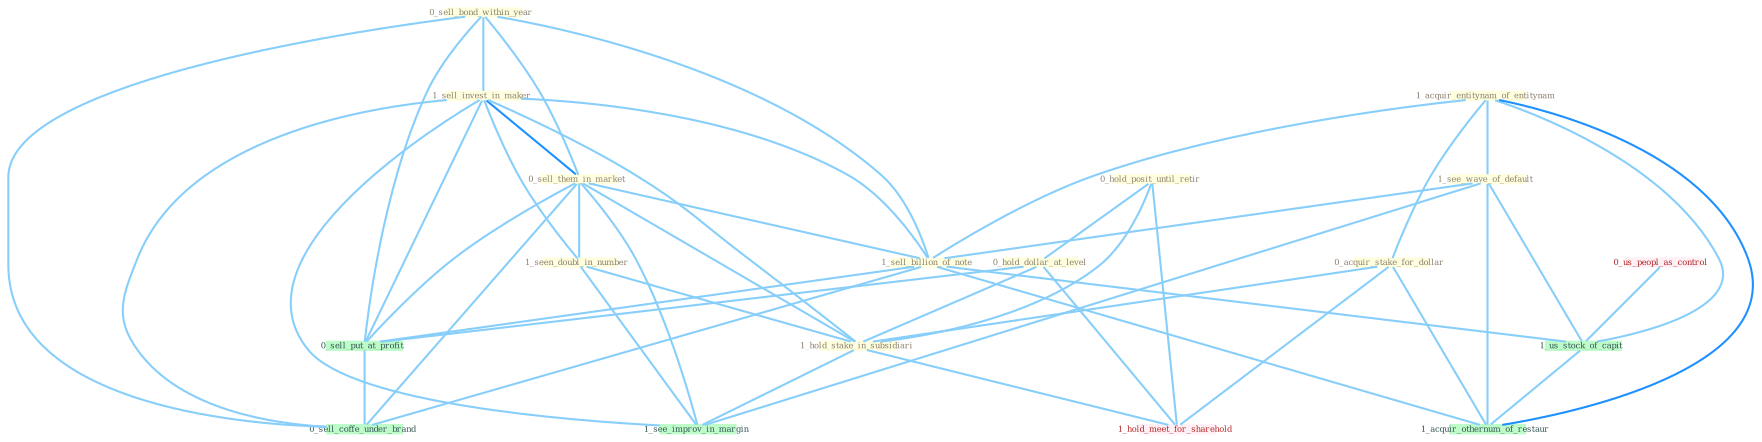 Graph G{ 
    node
    [shape=polygon,style=filled,width=.5,height=.06,color="#BDFCC9",fixedsize=true,fontsize=4,
    fontcolor="#2f4f4f"];
    {node
    [color="#ffffe0", fontcolor="#8b7d6b"] "0_sell_bond_within_year " "1_sell_invest_in_maker " "0_hold_posit_until_retir " "0_sell_them_in_market " "1_acquir_entitynam_of_entitynam " "1_see_wave_of_default " "0_acquir_stake_for_dollar " "1_sell_billion_of_note " "0_hold_dollar_at_level " "1_seen_doubl_in_number " "1_hold_stake_in_subsidiari "}
{node [color="#fff0f5", fontcolor="#b22222"] "0_us_peopl_as_control " "1_hold_meet_for_sharehold "}
edge [color="#B0E2FF"];

	"0_sell_bond_within_year " -- "1_sell_invest_in_maker " [w="1", color="#87cefa" ];
	"0_sell_bond_within_year " -- "0_sell_them_in_market " [w="1", color="#87cefa" ];
	"0_sell_bond_within_year " -- "1_sell_billion_of_note " [w="1", color="#87cefa" ];
	"0_sell_bond_within_year " -- "0_sell_put_at_profit " [w="1", color="#87cefa" ];
	"0_sell_bond_within_year " -- "0_sell_coffe_under_brand " [w="1", color="#87cefa" ];
	"1_sell_invest_in_maker " -- "0_sell_them_in_market " [w="2", color="#1e90ff" , len=0.8];
	"1_sell_invest_in_maker " -- "1_sell_billion_of_note " [w="1", color="#87cefa" ];
	"1_sell_invest_in_maker " -- "1_seen_doubl_in_number " [w="1", color="#87cefa" ];
	"1_sell_invest_in_maker " -- "1_hold_stake_in_subsidiari " [w="1", color="#87cefa" ];
	"1_sell_invest_in_maker " -- "0_sell_put_at_profit " [w="1", color="#87cefa" ];
	"1_sell_invest_in_maker " -- "1_see_improv_in_margin " [w="1", color="#87cefa" ];
	"1_sell_invest_in_maker " -- "0_sell_coffe_under_brand " [w="1", color="#87cefa" ];
	"0_hold_posit_until_retir " -- "0_hold_dollar_at_level " [w="1", color="#87cefa" ];
	"0_hold_posit_until_retir " -- "1_hold_stake_in_subsidiari " [w="1", color="#87cefa" ];
	"0_hold_posit_until_retir " -- "1_hold_meet_for_sharehold " [w="1", color="#87cefa" ];
	"0_sell_them_in_market " -- "1_sell_billion_of_note " [w="1", color="#87cefa" ];
	"0_sell_them_in_market " -- "1_seen_doubl_in_number " [w="1", color="#87cefa" ];
	"0_sell_them_in_market " -- "1_hold_stake_in_subsidiari " [w="1", color="#87cefa" ];
	"0_sell_them_in_market " -- "0_sell_put_at_profit " [w="1", color="#87cefa" ];
	"0_sell_them_in_market " -- "1_see_improv_in_margin " [w="1", color="#87cefa" ];
	"0_sell_them_in_market " -- "0_sell_coffe_under_brand " [w="1", color="#87cefa" ];
	"1_acquir_entitynam_of_entitynam " -- "1_see_wave_of_default " [w="1", color="#87cefa" ];
	"1_acquir_entitynam_of_entitynam " -- "0_acquir_stake_for_dollar " [w="1", color="#87cefa" ];
	"1_acquir_entitynam_of_entitynam " -- "1_sell_billion_of_note " [w="1", color="#87cefa" ];
	"1_acquir_entitynam_of_entitynam " -- "1_us_stock_of_capit " [w="1", color="#87cefa" ];
	"1_acquir_entitynam_of_entitynam " -- "1_acquir_othernum_of_restaur " [w="2", color="#1e90ff" , len=0.8];
	"1_see_wave_of_default " -- "1_sell_billion_of_note " [w="1", color="#87cefa" ];
	"1_see_wave_of_default " -- "1_us_stock_of_capit " [w="1", color="#87cefa" ];
	"1_see_wave_of_default " -- "1_see_improv_in_margin " [w="1", color="#87cefa" ];
	"1_see_wave_of_default " -- "1_acquir_othernum_of_restaur " [w="1", color="#87cefa" ];
	"0_acquir_stake_for_dollar " -- "1_hold_stake_in_subsidiari " [w="1", color="#87cefa" ];
	"0_acquir_stake_for_dollar " -- "1_hold_meet_for_sharehold " [w="1", color="#87cefa" ];
	"0_acquir_stake_for_dollar " -- "1_acquir_othernum_of_restaur " [w="1", color="#87cefa" ];
	"1_sell_billion_of_note " -- "0_sell_put_at_profit " [w="1", color="#87cefa" ];
	"1_sell_billion_of_note " -- "1_us_stock_of_capit " [w="1", color="#87cefa" ];
	"1_sell_billion_of_note " -- "0_sell_coffe_under_brand " [w="1", color="#87cefa" ];
	"1_sell_billion_of_note " -- "1_acquir_othernum_of_restaur " [w="1", color="#87cefa" ];
	"0_hold_dollar_at_level " -- "1_hold_stake_in_subsidiari " [w="1", color="#87cefa" ];
	"0_hold_dollar_at_level " -- "0_sell_put_at_profit " [w="1", color="#87cefa" ];
	"0_hold_dollar_at_level " -- "1_hold_meet_for_sharehold " [w="1", color="#87cefa" ];
	"1_seen_doubl_in_number " -- "1_hold_stake_in_subsidiari " [w="1", color="#87cefa" ];
	"1_seen_doubl_in_number " -- "1_see_improv_in_margin " [w="1", color="#87cefa" ];
	"1_hold_stake_in_subsidiari " -- "1_see_improv_in_margin " [w="1", color="#87cefa" ];
	"1_hold_stake_in_subsidiari " -- "1_hold_meet_for_sharehold " [w="1", color="#87cefa" ];
	"0_us_peopl_as_control " -- "1_us_stock_of_capit " [w="1", color="#87cefa" ];
	"0_sell_put_at_profit " -- "0_sell_coffe_under_brand " [w="1", color="#87cefa" ];
	"1_us_stock_of_capit " -- "1_acquir_othernum_of_restaur " [w="1", color="#87cefa" ];
}